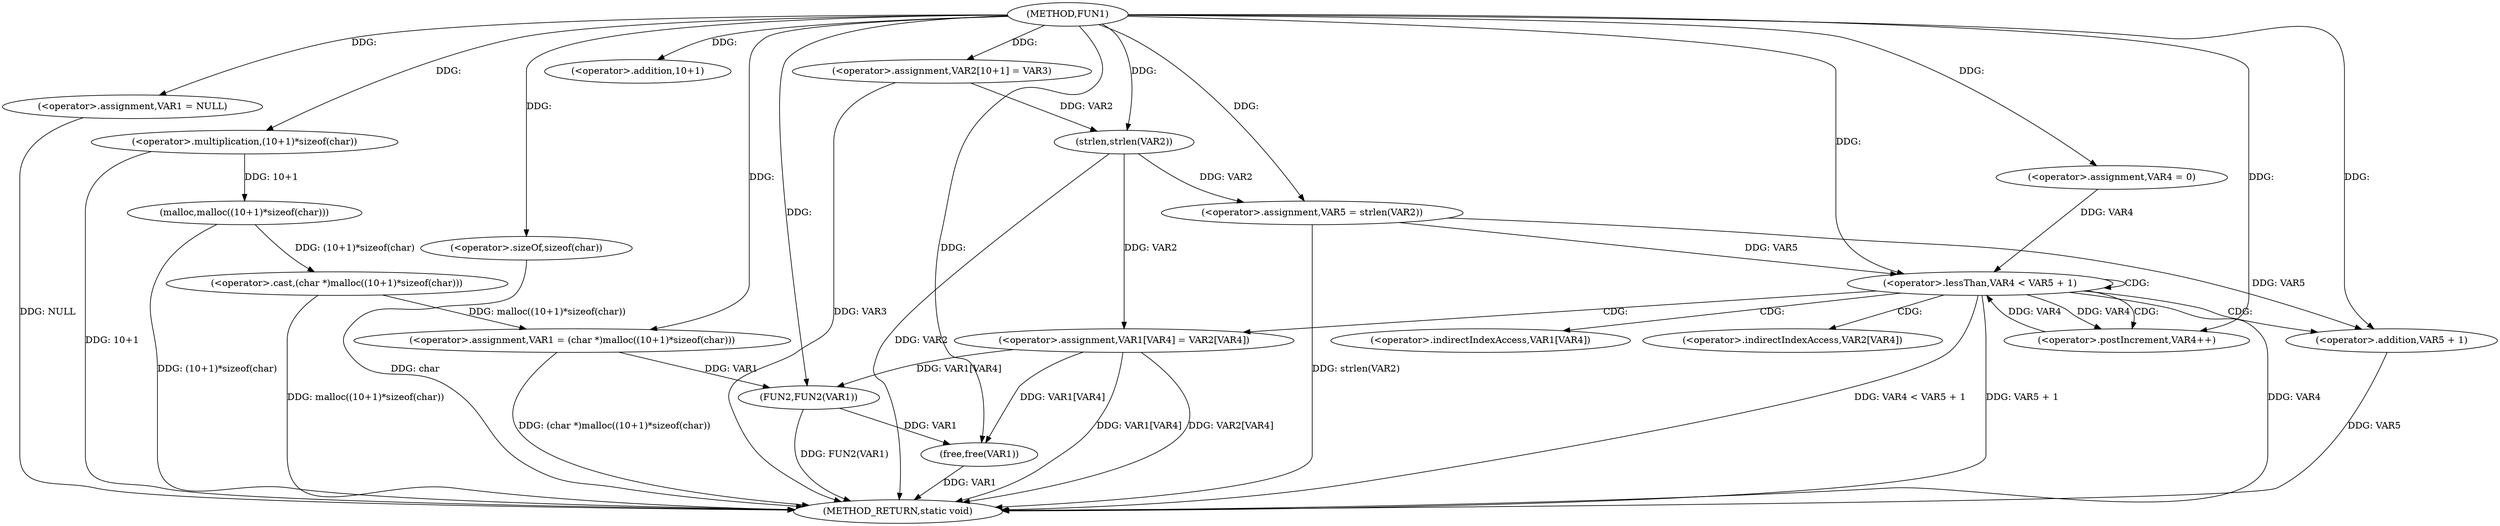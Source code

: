 digraph FUN1 {  
"1000100" [label = "(METHOD,FUN1)" ]
"1000151" [label = "(METHOD_RETURN,static void)" ]
"1000103" [label = "(<operator>.assignment,VAR1 = NULL)" ]
"1000106" [label = "(<operator>.assignment,VAR1 = (char *)malloc((10+1)*sizeof(char)))" ]
"1000108" [label = "(<operator>.cast,(char *)malloc((10+1)*sizeof(char)))" ]
"1000110" [label = "(malloc,malloc((10+1)*sizeof(char)))" ]
"1000111" [label = "(<operator>.multiplication,(10+1)*sizeof(char))" ]
"1000112" [label = "(<operator>.addition,10+1)" ]
"1000115" [label = "(<operator>.sizeOf,sizeof(char))" ]
"1000119" [label = "(<operator>.assignment,VAR2[10+1] = VAR3)" ]
"1000124" [label = "(<operator>.assignment,VAR5 = strlen(VAR2))" ]
"1000126" [label = "(strlen,strlen(VAR2))" ]
"1000129" [label = "(<operator>.assignment,VAR4 = 0)" ]
"1000132" [label = "(<operator>.lessThan,VAR4 < VAR5 + 1)" ]
"1000134" [label = "(<operator>.addition,VAR5 + 1)" ]
"1000137" [label = "(<operator>.postIncrement,VAR4++)" ]
"1000140" [label = "(<operator>.assignment,VAR1[VAR4] = VAR2[VAR4])" ]
"1000147" [label = "(FUN2,FUN2(VAR1))" ]
"1000149" [label = "(free,free(VAR1))" ]
"1000141" [label = "(<operator>.indirectIndexAccess,VAR1[VAR4])" ]
"1000144" [label = "(<operator>.indirectIndexAccess,VAR2[VAR4])" ]
  "1000124" -> "1000151"  [ label = "DDG: strlen(VAR2)"] 
  "1000106" -> "1000151"  [ label = "DDG: (char *)malloc((10+1)*sizeof(char))"] 
  "1000103" -> "1000151"  [ label = "DDG: NULL"] 
  "1000126" -> "1000151"  [ label = "DDG: VAR2"] 
  "1000149" -> "1000151"  [ label = "DDG: VAR1"] 
  "1000132" -> "1000151"  [ label = "DDG: VAR4 < VAR5 + 1"] 
  "1000140" -> "1000151"  [ label = "DDG: VAR1[VAR4]"] 
  "1000140" -> "1000151"  [ label = "DDG: VAR2[VAR4]"] 
  "1000132" -> "1000151"  [ label = "DDG: VAR5 + 1"] 
  "1000119" -> "1000151"  [ label = "DDG: VAR3"] 
  "1000132" -> "1000151"  [ label = "DDG: VAR4"] 
  "1000111" -> "1000151"  [ label = "DDG: 10+1"] 
  "1000134" -> "1000151"  [ label = "DDG: VAR5"] 
  "1000108" -> "1000151"  [ label = "DDG: malloc((10+1)*sizeof(char))"] 
  "1000147" -> "1000151"  [ label = "DDG: FUN2(VAR1)"] 
  "1000110" -> "1000151"  [ label = "DDG: (10+1)*sizeof(char)"] 
  "1000115" -> "1000151"  [ label = "DDG: char"] 
  "1000100" -> "1000103"  [ label = "DDG: "] 
  "1000108" -> "1000106"  [ label = "DDG: malloc((10+1)*sizeof(char))"] 
  "1000100" -> "1000106"  [ label = "DDG: "] 
  "1000110" -> "1000108"  [ label = "DDG: (10+1)*sizeof(char)"] 
  "1000111" -> "1000110"  [ label = "DDG: 10+1"] 
  "1000100" -> "1000111"  [ label = "DDG: "] 
  "1000100" -> "1000112"  [ label = "DDG: "] 
  "1000100" -> "1000115"  [ label = "DDG: "] 
  "1000100" -> "1000119"  [ label = "DDG: "] 
  "1000126" -> "1000124"  [ label = "DDG: VAR2"] 
  "1000100" -> "1000124"  [ label = "DDG: "] 
  "1000119" -> "1000126"  [ label = "DDG: VAR2"] 
  "1000100" -> "1000126"  [ label = "DDG: "] 
  "1000100" -> "1000129"  [ label = "DDG: "] 
  "1000129" -> "1000132"  [ label = "DDG: VAR4"] 
  "1000137" -> "1000132"  [ label = "DDG: VAR4"] 
  "1000100" -> "1000132"  [ label = "DDG: "] 
  "1000124" -> "1000132"  [ label = "DDG: VAR5"] 
  "1000124" -> "1000134"  [ label = "DDG: VAR5"] 
  "1000100" -> "1000134"  [ label = "DDG: "] 
  "1000132" -> "1000137"  [ label = "DDG: VAR4"] 
  "1000100" -> "1000137"  [ label = "DDG: "] 
  "1000126" -> "1000140"  [ label = "DDG: VAR2"] 
  "1000106" -> "1000147"  [ label = "DDG: VAR1"] 
  "1000140" -> "1000147"  [ label = "DDG: VAR1[VAR4]"] 
  "1000100" -> "1000147"  [ label = "DDG: "] 
  "1000140" -> "1000149"  [ label = "DDG: VAR1[VAR4]"] 
  "1000147" -> "1000149"  [ label = "DDG: VAR1"] 
  "1000100" -> "1000149"  [ label = "DDG: "] 
  "1000132" -> "1000132"  [ label = "CDG: "] 
  "1000132" -> "1000137"  [ label = "CDG: "] 
  "1000132" -> "1000141"  [ label = "CDG: "] 
  "1000132" -> "1000144"  [ label = "CDG: "] 
  "1000132" -> "1000140"  [ label = "CDG: "] 
  "1000132" -> "1000134"  [ label = "CDG: "] 
}
